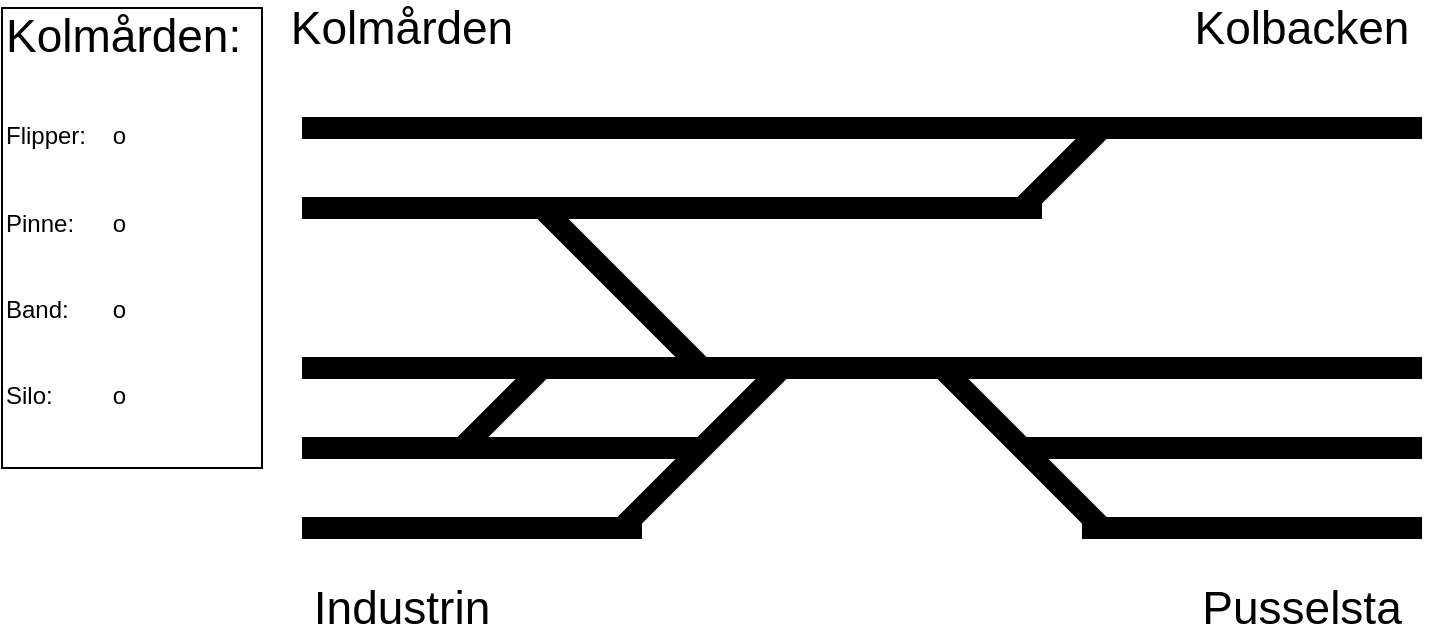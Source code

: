 <mxfile version="26.0.11">
  <diagram id="C5RBs43oDa-KdzZeNtuy" name="Page-1">
    <mxGraphModel dx="988" dy="35" grid="1" gridSize="10" guides="1" tooltips="1" connect="1" arrows="1" fold="1" page="1" pageScale="1" pageWidth="827" pageHeight="492" math="0" shadow="0">
      <root>
        <mxCell id="WIyWlLk6GJQsqaUBKTNV-0" />
        <mxCell id="WIyWlLk6GJQsqaUBKTNV-1" parent="WIyWlLk6GJQsqaUBKTNV-0" />
        <mxCell id="1Y2n2yJxpose9LldRHJB-0" value="" style="endArrow=none;html=1;rounded=0;strokeWidth=11;" edge="1" parent="WIyWlLk6GJQsqaUBKTNV-1">
          <mxGeometry width="50" height="50" relative="1" as="geometry">
            <mxPoint x="200" y="800" as="sourcePoint" />
            <mxPoint x="760" y="800" as="targetPoint" />
          </mxGeometry>
        </mxCell>
        <mxCell id="1Y2n2yJxpose9LldRHJB-1" value="" style="endArrow=none;html=1;rounded=0;strokeWidth=11;" edge="1" parent="WIyWlLk6GJQsqaUBKTNV-1">
          <mxGeometry width="50" height="50" relative="1" as="geometry">
            <mxPoint x="520" y="800" as="sourcePoint" />
            <mxPoint x="600" y="880" as="targetPoint" />
          </mxGeometry>
        </mxCell>
        <mxCell id="1Y2n2yJxpose9LldRHJB-2" value="" style="endArrow=none;html=1;rounded=0;strokeWidth=11;" edge="1" parent="WIyWlLk6GJQsqaUBKTNV-1">
          <mxGeometry width="50" height="50" relative="1" as="geometry">
            <mxPoint x="560" y="840" as="sourcePoint" />
            <mxPoint x="760" y="840" as="targetPoint" />
          </mxGeometry>
        </mxCell>
        <mxCell id="1Y2n2yJxpose9LldRHJB-3" value="" style="endArrow=none;html=1;rounded=0;strokeWidth=11;" edge="1" parent="WIyWlLk6GJQsqaUBKTNV-1">
          <mxGeometry width="50" height="50" relative="1" as="geometry">
            <mxPoint x="590" y="880" as="sourcePoint" />
            <mxPoint x="760" y="880" as="targetPoint" />
            <Array as="points" />
          </mxGeometry>
        </mxCell>
        <mxCell id="1Y2n2yJxpose9LldRHJB-4" value="" style="endArrow=none;html=1;rounded=0;strokeWidth=11;" edge="1" parent="WIyWlLk6GJQsqaUBKTNV-1">
          <mxGeometry width="50" height="50" relative="1" as="geometry">
            <mxPoint x="200" y="720" as="sourcePoint" />
            <mxPoint x="570" y="720" as="targetPoint" />
          </mxGeometry>
        </mxCell>
        <mxCell id="1Y2n2yJxpose9LldRHJB-5" value="" style="endArrow=none;html=1;rounded=0;strokeWidth=11;" edge="1" parent="WIyWlLk6GJQsqaUBKTNV-1">
          <mxGeometry width="50" height="50" relative="1" as="geometry">
            <mxPoint x="200" y="680" as="sourcePoint" />
            <mxPoint x="760" y="680" as="targetPoint" />
          </mxGeometry>
        </mxCell>
        <mxCell id="1Y2n2yJxpose9LldRHJB-6" value="" style="endArrow=none;html=1;rounded=0;strokeWidth=11;" edge="1" parent="WIyWlLk6GJQsqaUBKTNV-1">
          <mxGeometry width="50" height="50" relative="1" as="geometry">
            <mxPoint x="560" y="720" as="sourcePoint" />
            <mxPoint x="600" y="680" as="targetPoint" />
            <Array as="points" />
          </mxGeometry>
        </mxCell>
        <mxCell id="1Y2n2yJxpose9LldRHJB-7" value="" style="endArrow=none;html=1;rounded=0;strokeWidth=11;" edge="1" parent="WIyWlLk6GJQsqaUBKTNV-1">
          <mxGeometry width="50" height="50" relative="1" as="geometry">
            <mxPoint x="320" y="720" as="sourcePoint" />
            <mxPoint x="400" y="800" as="targetPoint" />
            <Array as="points" />
          </mxGeometry>
        </mxCell>
        <mxCell id="1Y2n2yJxpose9LldRHJB-8" value="" style="endArrow=none;html=1;rounded=0;strokeWidth=11;" edge="1" parent="WIyWlLk6GJQsqaUBKTNV-1">
          <mxGeometry width="50" height="50" relative="1" as="geometry">
            <mxPoint x="320" y="800" as="sourcePoint" />
            <mxPoint x="280" y="840" as="targetPoint" />
            <Array as="points" />
          </mxGeometry>
        </mxCell>
        <mxCell id="1Y2n2yJxpose9LldRHJB-9" value="" style="endArrow=none;html=1;rounded=0;strokeWidth=11;" edge="1" parent="WIyWlLk6GJQsqaUBKTNV-1">
          <mxGeometry width="50" height="50" relative="1" as="geometry">
            <mxPoint x="440" y="800" as="sourcePoint" />
            <mxPoint x="360" y="880" as="targetPoint" />
            <Array as="points" />
          </mxGeometry>
        </mxCell>
        <mxCell id="1Y2n2yJxpose9LldRHJB-10" value="" style="endArrow=none;html=1;rounded=0;strokeWidth=11;" edge="1" parent="WIyWlLk6GJQsqaUBKTNV-1">
          <mxGeometry width="50" height="50" relative="1" as="geometry">
            <mxPoint x="200" y="840" as="sourcePoint" />
            <mxPoint x="400" y="840" as="targetPoint" />
          </mxGeometry>
        </mxCell>
        <mxCell id="1Y2n2yJxpose9LldRHJB-12" value="Pusselsta" style="text;html=1;align=center;verticalAlign=middle;whiteSpace=wrap;rounded=0;fontSize=23;" vertex="1" parent="WIyWlLk6GJQsqaUBKTNV-1">
          <mxGeometry x="630" y="910" width="140" height="20" as="geometry" />
        </mxCell>
        <mxCell id="1Y2n2yJxpose9LldRHJB-13" value="Kolbacken" style="text;html=1;align=center;verticalAlign=middle;whiteSpace=wrap;rounded=0;fontSize=23;" vertex="1" parent="WIyWlLk6GJQsqaUBKTNV-1">
          <mxGeometry x="630" y="620" width="140" height="20" as="geometry" />
        </mxCell>
        <mxCell id="1Y2n2yJxpose9LldRHJB-14" value="Industrin" style="text;html=1;align=center;verticalAlign=middle;whiteSpace=wrap;rounded=0;fontSize=23;" vertex="1" parent="WIyWlLk6GJQsqaUBKTNV-1">
          <mxGeometry x="180" y="910" width="140" height="20" as="geometry" />
        </mxCell>
        <mxCell id="1Y2n2yJxpose9LldRHJB-15" value="" style="endArrow=none;html=1;rounded=0;strokeWidth=11;" edge="1" parent="WIyWlLk6GJQsqaUBKTNV-1">
          <mxGeometry width="50" height="50" relative="1" as="geometry">
            <mxPoint x="370" y="880" as="sourcePoint" />
            <mxPoint x="200" y="880" as="targetPoint" />
            <Array as="points" />
          </mxGeometry>
        </mxCell>
        <mxCell id="1Y2n2yJxpose9LldRHJB-17" value="&lt;font style=&quot;font-size: 23px;&quot;&gt;Kolmården:&lt;/font&gt;&lt;div&gt;&lt;br&gt;&lt;/div&gt;&lt;div&gt;&lt;br&gt;&lt;/div&gt;&lt;div&gt;Flipper:&lt;span style=&quot;white-space: pre;&quot;&gt;&#x9;&lt;/span&gt;o&lt;/div&gt;&lt;div&gt;&lt;br&gt;&lt;/div&gt;&lt;div&gt;&lt;br&gt;&lt;/div&gt;&lt;div&gt;Pinne:&lt;span style=&quot;white-space: pre;&quot;&gt;&#x9;&lt;/span&gt;o&lt;/div&gt;&lt;div&gt;&lt;br&gt;&lt;/div&gt;&lt;div&gt;&lt;br&gt;&lt;/div&gt;&lt;div&gt;&lt;span style=&quot;background-color: transparent; color: light-dark(rgb(0, 0, 0), rgb(255, 255, 255));&quot;&gt;Band:&lt;span style=&quot;white-space: pre;&quot;&gt;&#x9;&lt;/span&gt;o&lt;/span&gt;&lt;/div&gt;&lt;div&gt;&lt;span style=&quot;background-color: transparent; color: light-dark(rgb(0, 0, 0), rgb(255, 255, 255));&quot;&gt;&lt;br&gt;&lt;/span&gt;&lt;/div&gt;&lt;div&gt;&lt;br&gt;&lt;/div&gt;&lt;div&gt;Silo:&lt;span style=&quot;white-space: pre;&quot;&gt;&#x9;&lt;/span&gt;&lt;span style=&quot;white-space: pre;&quot;&gt;&#x9;&lt;/span&gt;o&lt;/div&gt;&lt;div&gt;&lt;br&gt;&lt;/div&gt;&lt;div&gt;&lt;br&gt;&lt;/div&gt;" style="rounded=0;whiteSpace=wrap;html=1;fillColor=none;align=left;" vertex="1" parent="WIyWlLk6GJQsqaUBKTNV-1">
          <mxGeometry x="50" y="620" width="130" height="230" as="geometry" />
        </mxCell>
        <mxCell id="1Y2n2yJxpose9LldRHJB-19" value="Kolmården" style="text;html=1;align=center;verticalAlign=middle;whiteSpace=wrap;rounded=0;fontSize=23;" vertex="1" parent="WIyWlLk6GJQsqaUBKTNV-1">
          <mxGeometry x="180" y="620" width="140" height="20" as="geometry" />
        </mxCell>
      </root>
    </mxGraphModel>
  </diagram>
</mxfile>
